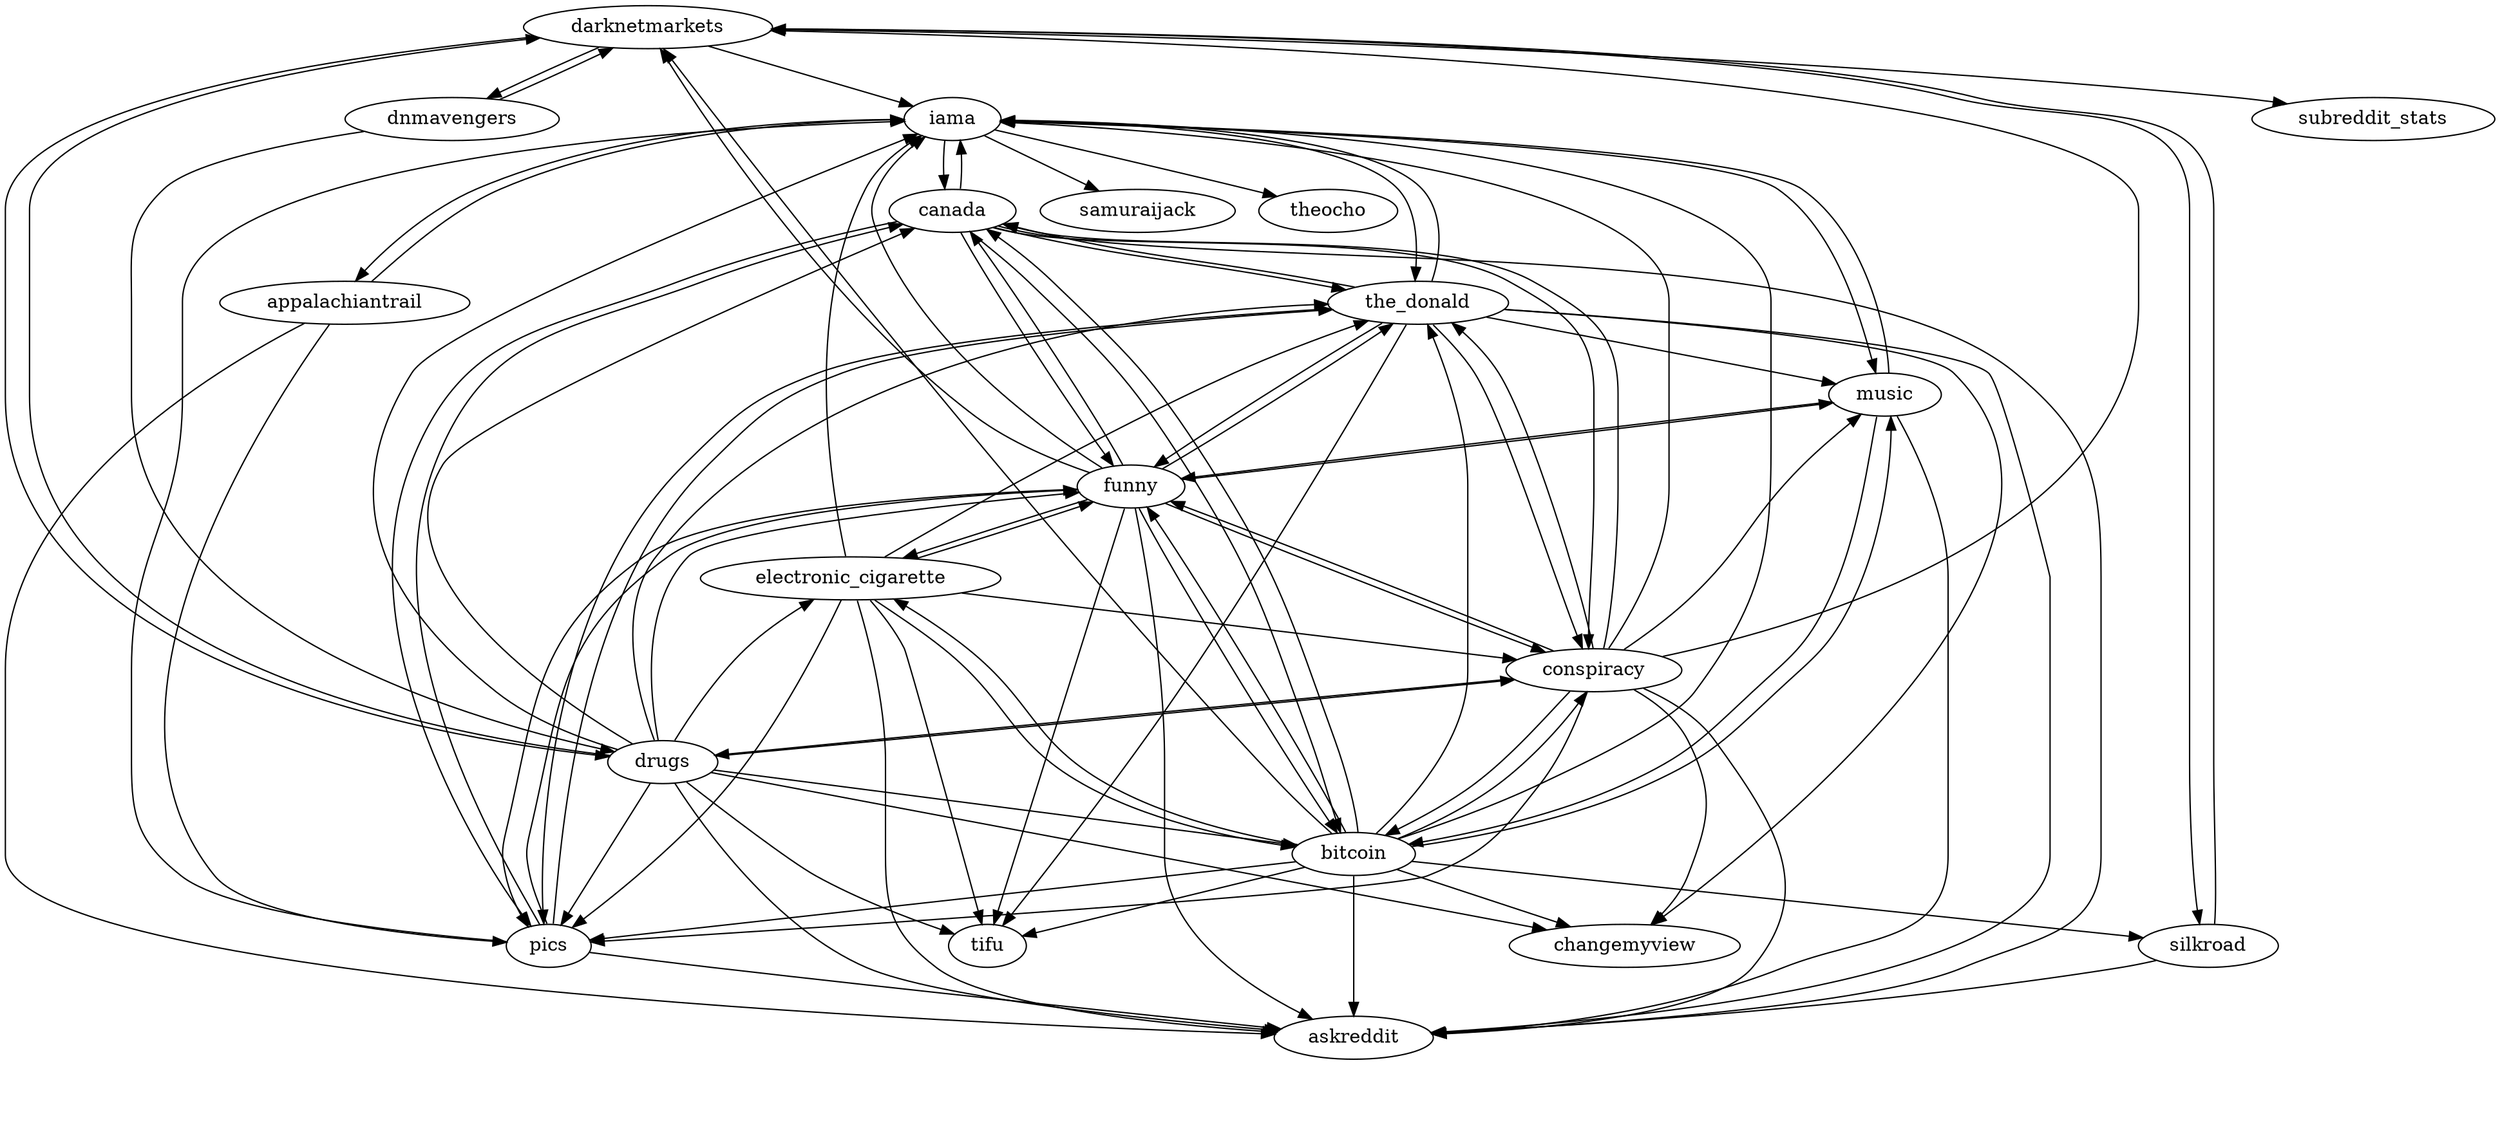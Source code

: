/*****
 
*****/

digraph G {
  graph [splines=true overlap=false]
  node  [shape=ellipse, width=0.3, height=0.3]
  1103 [label="darknetmarkets"];
  85 [label="iama"];
  262 [label="drugs"];
  2229 [label="silkroad"];
  16024 [label="subreddit_stats"];
  22284 [label="dnmavengers"];
  263 [label="canada"];
  354 [label="music"];
  1477 [label="appalachiantrail"];
  6063 [label="samuraijack"];
  28418 [label="the_donald"];
  29185 [label="theocho"];
  13 [label="tifu"];
  15 [label="pics"];
  19 [label="funny"];
  27 [label="bitcoin"];
  33 [label="conspiracy"];
  37 [label="electronic_cigarette"];
  41 [label="changemyview"];
  43 [label="askreddit"];
  1103 -> 85;
  1103 -> 262;
  1103 -> 2229;
  1103 -> 16024;
  1103 -> 22284;
  85 -> 263;
  85 -> 354;
  85 -> 1477;
  85 -> 6063;
  85 -> 28418;
  85 -> 29185;
  262 -> 13;
  262 -> 15;
  262 -> 19;
  262 -> 27;
  262 -> 33;
  262 -> 37;
  262 -> 41;
  262 -> 43;
  262 -> 85;
  262 -> 263;
  262 -> 1103;
  262 -> 28418;
  2229 -> 43;
  2229 -> 1103;
  22284 -> 262;
  22284 -> 1103;
  263 -> 15;
  263 -> 19;
  263 -> 27;
  263 -> 33;
  263 -> 43;
  263 -> 85;
  263 -> 28418;
  354 -> 19;
  354 -> 27;
  354 -> 43;
  354 -> 85;
  1477 -> 15;
  1477 -> 43;
  1477 -> 85;
  28418 -> 13;
  28418 -> 15;
  28418 -> 19;
  28418 -> 33;
  28418 -> 41;
  28418 -> 43;
  28418 -> 85;
  28418 -> 263;
  28418 -> 354;
  15 -> 19;
  15 -> 43;
  15 -> 85;
  15 -> 263;
  15 -> 28418;
  19 -> 13;
  19 -> 15;
  19 -> 27;
  19 -> 33;
  19 -> 37;
  19 -> 43;
  19 -> 85;
  19 -> 263;
  19 -> 354;
  19 -> 1103;
  19 -> 28418;
  27 -> 13;
  27 -> 15;
  27 -> 19;
  27 -> 33;
  27 -> 37;
  27 -> 41;
  27 -> 43;
  27 -> 85;
  27 -> 263;
  27 -> 354;
  27 -> 1103;
  27 -> 2229;
  27 -> 28418;
  33 -> 15;
  33 -> 19;
  33 -> 27;
  33 -> 41;
  33 -> 43;
  33 -> 85;
  33 -> 262;
  33 -> 263;
  33 -> 354;
  33 -> 1103;
  33 -> 28418;
  37 -> 13;
  37 -> 15;
  37 -> 19;
  37 -> 27;
  37 -> 33;
  37 -> 43;
  37 -> 85;
  37 -> 28418;
  label = "\n \n";  fontsize=24;
}
